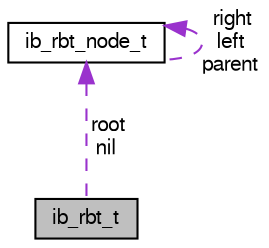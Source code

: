 digraph "ib_rbt_t"
{
  bgcolor="transparent";
  edge [fontname="FreeSans",fontsize="10",labelfontname="FreeSans",labelfontsize="10"];
  node [fontname="FreeSans",fontsize="10",shape=record];
  Node1 [label="ib_rbt_t",height=0.2,width=0.4,color="black", fillcolor="grey75", style="filled" fontcolor="black"];
  Node2 -> Node1 [dir="back",color="darkorchid3",fontsize="10",style="dashed",label=" root\nnil" ,fontname="FreeSans"];
  Node2 [label="ib_rbt_node_t",height=0.2,width=0.4,color="black",URL="$structib__rbt__node__t.html"];
  Node2 -> Node2 [dir="back",color="darkorchid3",fontsize="10",style="dashed",label=" right\nleft\nparent" ,fontname="FreeSans"];
}
